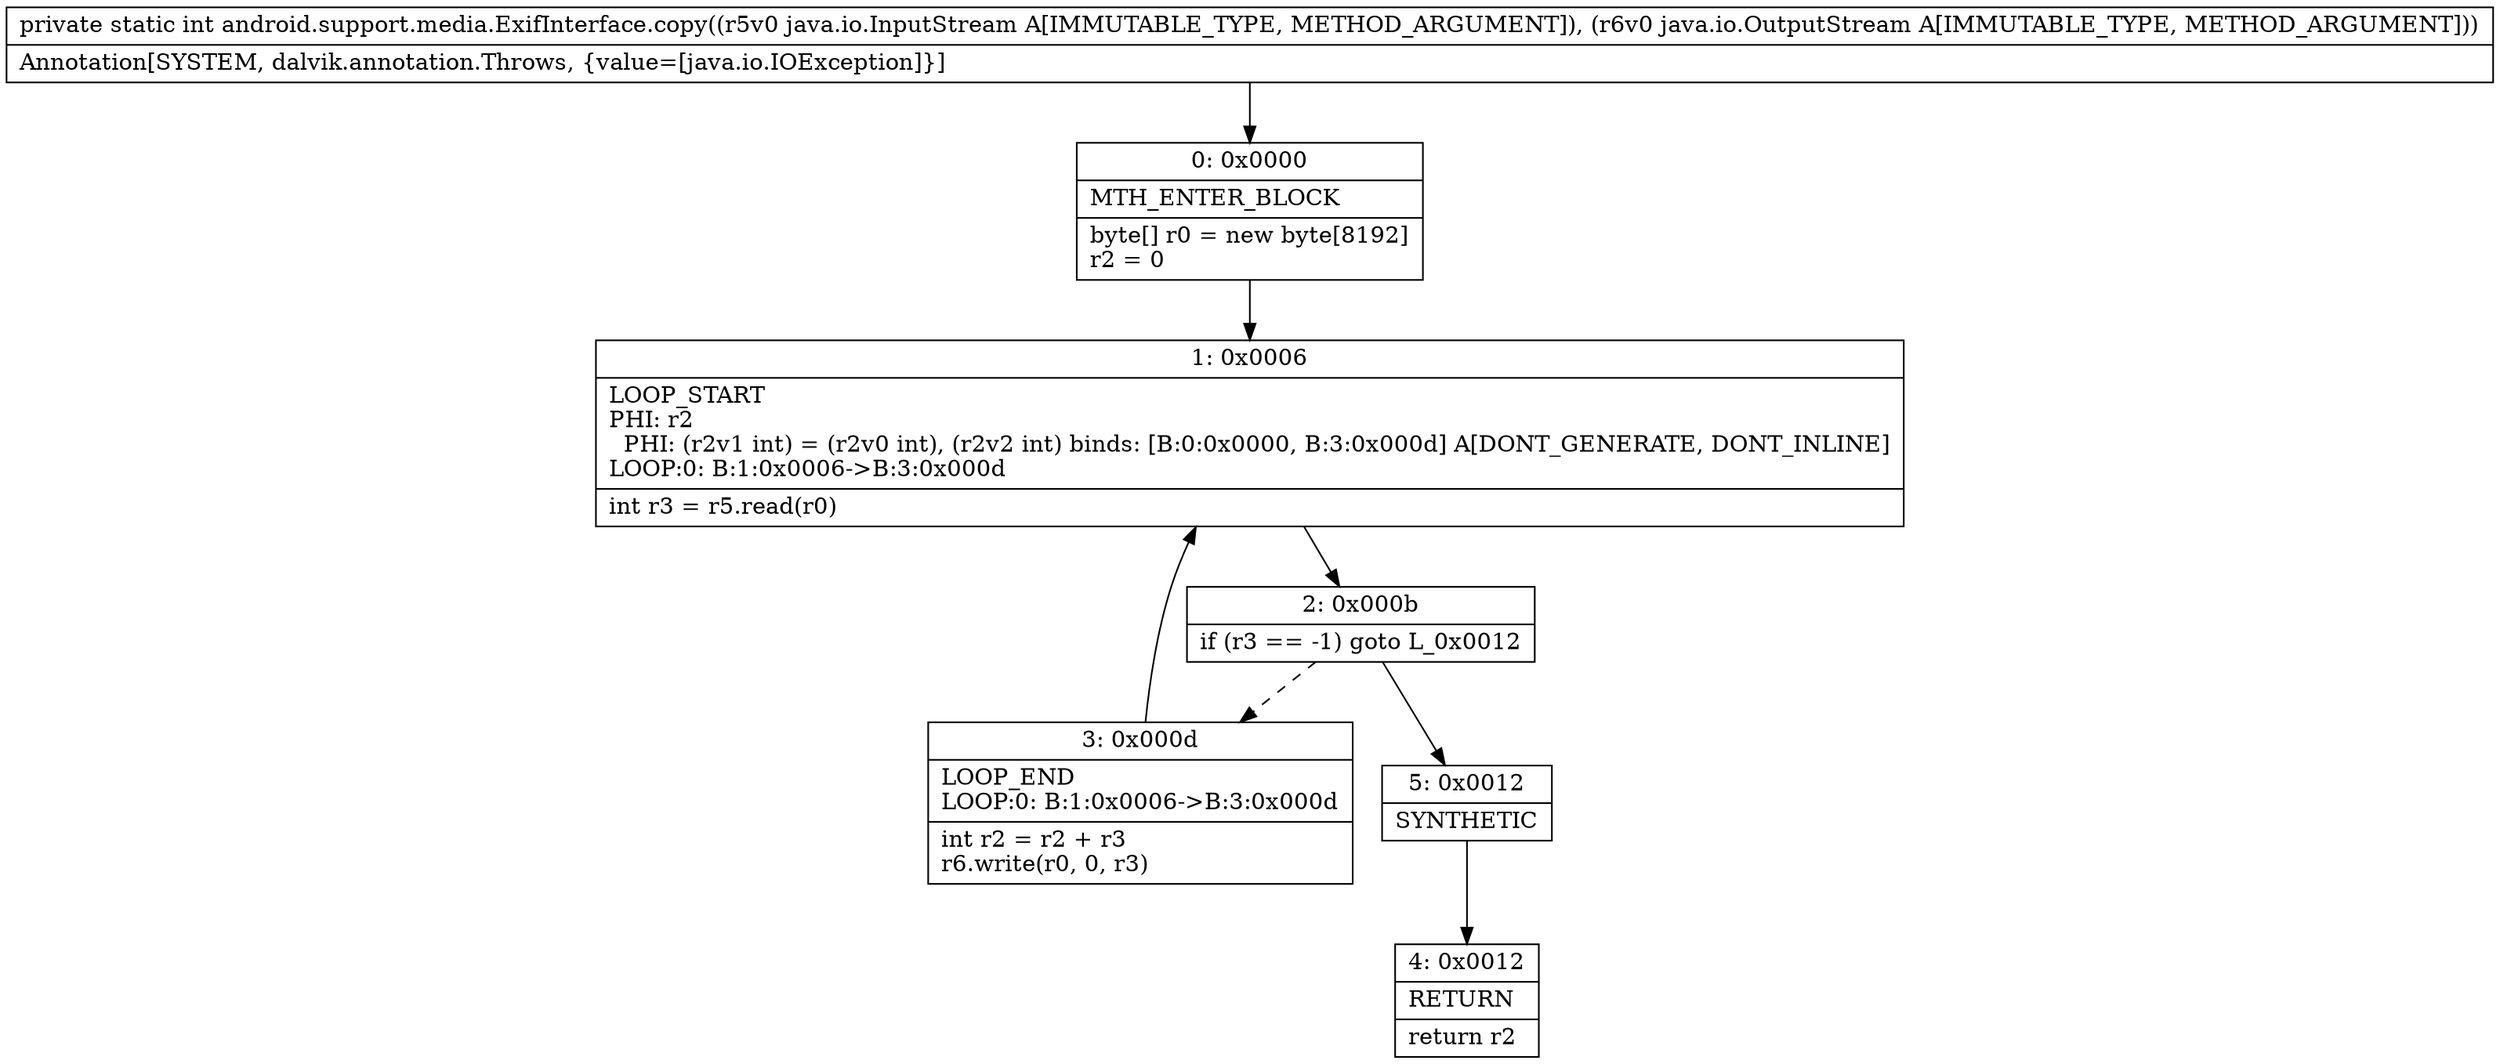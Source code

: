 digraph "CFG forandroid.support.media.ExifInterface.copy(Ljava\/io\/InputStream;Ljava\/io\/OutputStream;)I" {
Node_0 [shape=record,label="{0\:\ 0x0000|MTH_ENTER_BLOCK\l|byte[] r0 = new byte[8192]\lr2 = 0\l}"];
Node_1 [shape=record,label="{1\:\ 0x0006|LOOP_START\lPHI: r2 \l  PHI: (r2v1 int) = (r2v0 int), (r2v2 int) binds: [B:0:0x0000, B:3:0x000d] A[DONT_GENERATE, DONT_INLINE]\lLOOP:0: B:1:0x0006\-\>B:3:0x000d\l|int r3 = r5.read(r0)\l}"];
Node_2 [shape=record,label="{2\:\ 0x000b|if (r3 == \-1) goto L_0x0012\l}"];
Node_3 [shape=record,label="{3\:\ 0x000d|LOOP_END\lLOOP:0: B:1:0x0006\-\>B:3:0x000d\l|int r2 = r2 + r3\lr6.write(r0, 0, r3)\l}"];
Node_4 [shape=record,label="{4\:\ 0x0012|RETURN\l|return r2\l}"];
Node_5 [shape=record,label="{5\:\ 0x0012|SYNTHETIC\l}"];
MethodNode[shape=record,label="{private static int android.support.media.ExifInterface.copy((r5v0 java.io.InputStream A[IMMUTABLE_TYPE, METHOD_ARGUMENT]), (r6v0 java.io.OutputStream A[IMMUTABLE_TYPE, METHOD_ARGUMENT]))  | Annotation[SYSTEM, dalvik.annotation.Throws, \{value=[java.io.IOException]\}]\l}"];
MethodNode -> Node_0;
Node_0 -> Node_1;
Node_1 -> Node_2;
Node_2 -> Node_3[style=dashed];
Node_2 -> Node_5;
Node_3 -> Node_1;
Node_5 -> Node_4;
}

